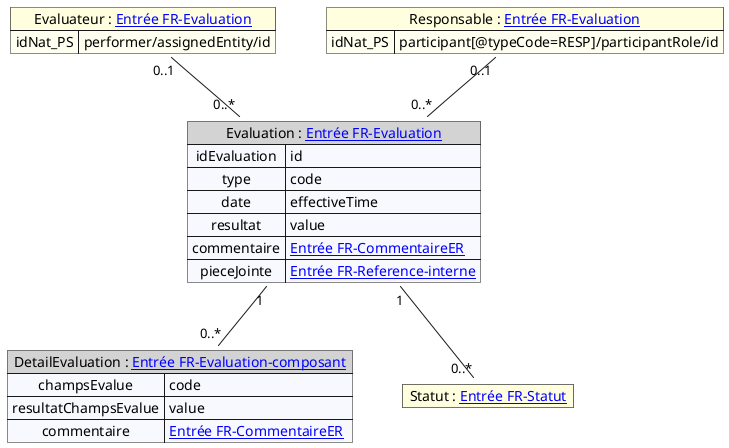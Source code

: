 @startuml


map "Evaluation : [[contenu_dossier_corps_cda.html Entrée FR-Evaluation]]" as Evaluation #back:GhostWhite;header:LightGray{
    idEvaluation => id
    type => code
    date => effectiveTime
    resultat => value
    commentaire => [[contenu_dossier_corps_cda.html Entrée FR-CommentaireER]]
    pieceJointe => [[contenu_dossier_corps_cda.html Entrée FR-Reference-interne]]
}


map "DetailEvaluation : [[contenu_dossier_corps_cda.html Entrée FR-Evaluation-composant]]" as DetailEvaluation #back:GhostWhite;header:LightGray{
    champsEvalue => code
    resultatChampsEvalue => value
    commentaire => [[contenu_dossier_corps_cda.html Entrée FR-CommentaireER]]
}

map "Evaluateur : [[contenu_dossier_corps_cda.html Entrée FR-Evaluation]]" as Evaluateur#back:Ivory;header:LightYellow {
    idNat_PS => performer/assignedEntity/id
}

map "Responsable : [[contenu_dossier_corps_cda.html Entrée FR-Evaluation]]" as Responsable#back:Ivory;header:LightYellow {
    idNat_PS => participant[@typeCode=RESP]/participantRole/id
}

map "Statut : [[contenu_dossier_corps_cda.html Entrée FR-Statut]]" as Statut #back:Ivory;header:LightYellow {
   
}

'Liens entre éléments
Evaluateur "0..1" -- "0..*" Evaluation
Responsable "0..1" -- "0..*" Evaluation
Evaluation "1" -- "0..*" DetailEvaluation
Evaluation "1" -- "0..*" Statut

@enduml